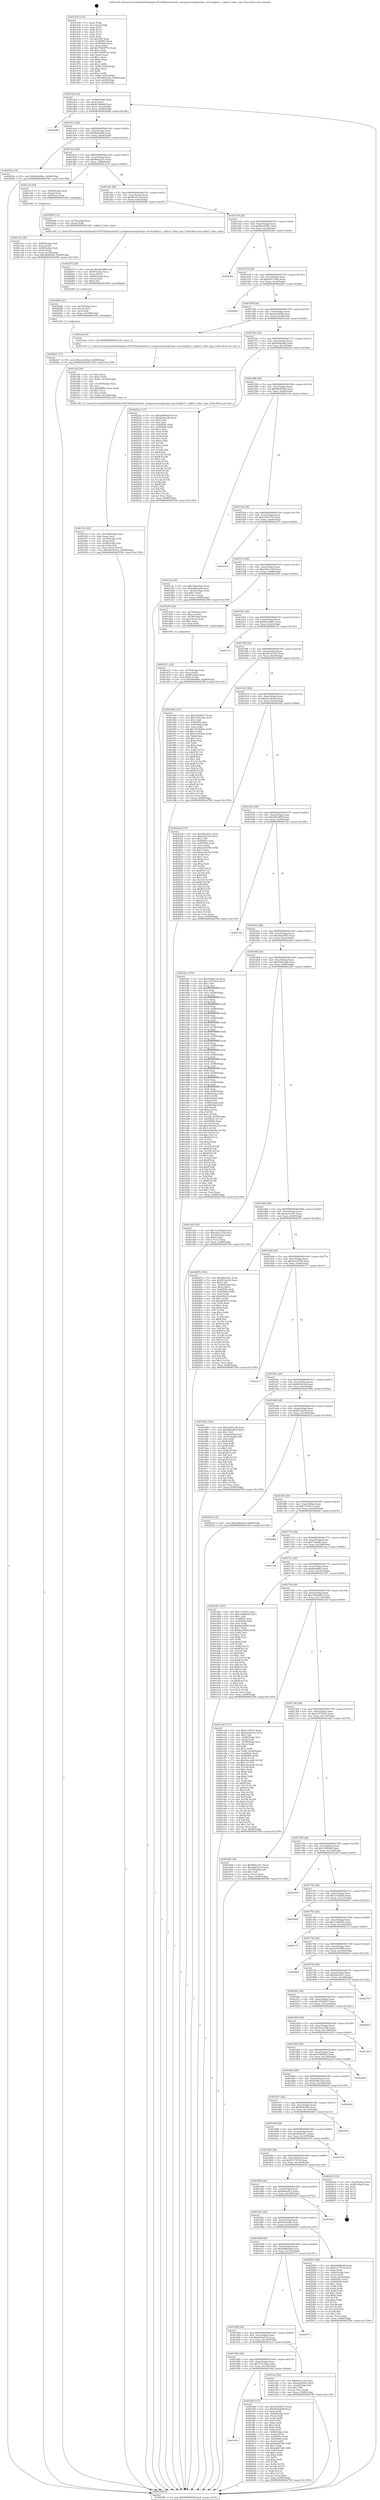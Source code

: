 digraph "0x401430" {
  label = "0x401430 (/mnt/c/Users/mathe/Desktop/tcc/POCII/binaries/extr_mongooseexamplesapi_serversqlite3.c_sqlite3_value_type_Final-ollvm.out::main(0))"
  labelloc = "t"
  node[shape=record]

  Entry [label="",width=0.3,height=0.3,shape=circle,fillcolor=black,style=filled]
  "0x4014a4" [label="{
     0x4014a4 [32]\l
     | [instrs]\l
     &nbsp;&nbsp;0x4014a4 \<+6\>: mov -0x98(%rbp),%eax\l
     &nbsp;&nbsp;0x4014aa \<+2\>: mov %eax,%ecx\l
     &nbsp;&nbsp;0x4014ac \<+6\>: sub $0x8e7e06d6,%ecx\l
     &nbsp;&nbsp;0x4014b2 \<+6\>: mov %eax,-0xac(%rbp)\l
     &nbsp;&nbsp;0x4014b8 \<+6\>: mov %ecx,-0xb0(%rbp)\l
     &nbsp;&nbsp;0x4014be \<+6\>: je 00000000004020b6 \<main+0xc86\>\l
  }"]
  "0x4020b6" [label="{
     0x4020b6\l
  }", style=dashed]
  "0x4014c4" [label="{
     0x4014c4 [28]\l
     | [instrs]\l
     &nbsp;&nbsp;0x4014c4 \<+5\>: jmp 00000000004014c9 \<main+0x99\>\l
     &nbsp;&nbsp;0x4014c9 \<+6\>: mov -0xac(%rbp),%eax\l
     &nbsp;&nbsp;0x4014cf \<+5\>: sub $0x964bddf0,%eax\l
     &nbsp;&nbsp;0x4014d4 \<+6\>: mov %eax,-0xb4(%rbp)\l
     &nbsp;&nbsp;0x4014da \<+6\>: je 000000000040205a \<main+0xc2a\>\l
  }"]
  Exit [label="",width=0.3,height=0.3,shape=circle,fillcolor=black,style=filled,peripheries=2]
  "0x40205a" [label="{
     0x40205a [15]\l
     | [instrs]\l
     &nbsp;&nbsp;0x40205a \<+10\>: movl $0x8bed96e,-0x98(%rbp)\l
     &nbsp;&nbsp;0x402064 \<+5\>: jmp 0000000000402789 \<main+0x1359\>\l
  }"]
  "0x4014e0" [label="{
     0x4014e0 [28]\l
     | [instrs]\l
     &nbsp;&nbsp;0x4014e0 \<+5\>: jmp 00000000004014e5 \<main+0xb5\>\l
     &nbsp;&nbsp;0x4014e5 \<+6\>: mov -0xac(%rbp),%eax\l
     &nbsp;&nbsp;0x4014eb \<+5\>: sub $0x994aa27c,%eax\l
     &nbsp;&nbsp;0x4014f0 \<+6\>: mov %eax,-0xb8(%rbp)\l
     &nbsp;&nbsp;0x4014f6 \<+6\>: je 0000000000401cc9 \<main+0x899\>\l
  }"]
  "0x4020a7" [label="{
     0x4020a7 [15]\l
     | [instrs]\l
     &nbsp;&nbsp;0x4020a7 \<+10\>: movl $0xdccd44a0,-0x98(%rbp)\l
     &nbsp;&nbsp;0x4020b1 \<+5\>: jmp 0000000000402789 \<main+0x1359\>\l
  }"]
  "0x401cc9" [label="{
     0x401cc9 [19]\l
     | [instrs]\l
     &nbsp;&nbsp;0x401cc9 \<+7\>: mov -0x88(%rbp),%rax\l
     &nbsp;&nbsp;0x401cd0 \<+3\>: mov (%rax),%rax\l
     &nbsp;&nbsp;0x401cd3 \<+4\>: mov 0x8(%rax),%rdi\l
     &nbsp;&nbsp;0x401cd7 \<+5\>: call 0000000000401060 \<atoi@plt\>\l
     | [calls]\l
     &nbsp;&nbsp;0x401060 \{1\} (unknown)\l
  }"]
  "0x4014fc" [label="{
     0x4014fc [28]\l
     | [instrs]\l
     &nbsp;&nbsp;0x4014fc \<+5\>: jmp 0000000000401501 \<main+0xd1\>\l
     &nbsp;&nbsp;0x401501 \<+6\>: mov -0xac(%rbp),%eax\l
     &nbsp;&nbsp;0x401507 \<+5\>: sub $0x9b1f1ce9,%eax\l
     &nbsp;&nbsp;0x40150c \<+6\>: mov %eax,-0xbc(%rbp)\l
     &nbsp;&nbsp;0x401512 \<+6\>: je 0000000000402069 \<main+0xc39\>\l
  }"]
  "0x402092" [label="{
     0x402092 [21]\l
     | [instrs]\l
     &nbsp;&nbsp;0x402092 \<+4\>: mov -0x70(%rbp),%rcx\l
     &nbsp;&nbsp;0x402096 \<+3\>: mov (%rcx),%rcx\l
     &nbsp;&nbsp;0x402099 \<+3\>: mov %rcx,%rdi\l
     &nbsp;&nbsp;0x40209c \<+6\>: mov %eax,-0x168(%rbp)\l
     &nbsp;&nbsp;0x4020a2 \<+5\>: call 0000000000401030 \<free@plt\>\l
     | [calls]\l
     &nbsp;&nbsp;0x401030 \{1\} (unknown)\l
  }"]
  "0x402069" [label="{
     0x402069 [12]\l
     | [instrs]\l
     &nbsp;&nbsp;0x402069 \<+4\>: mov -0x70(%rbp),%rax\l
     &nbsp;&nbsp;0x40206d \<+3\>: mov (%rax),%rdi\l
     &nbsp;&nbsp;0x402070 \<+5\>: call 0000000000401240 \<sqlite3_value_type\>\l
     | [calls]\l
     &nbsp;&nbsp;0x401240 \{1\} (/mnt/c/Users/mathe/Desktop/tcc/POCII/binaries/extr_mongooseexamplesapi_serversqlite3.c_sqlite3_value_type_Final-ollvm.out::sqlite3_value_type)\l
  }"]
  "0x401518" [label="{
     0x401518 [28]\l
     | [instrs]\l
     &nbsp;&nbsp;0x401518 \<+5\>: jmp 000000000040151d \<main+0xed\>\l
     &nbsp;&nbsp;0x40151d \<+6\>: mov -0xac(%rbp),%eax\l
     &nbsp;&nbsp;0x401523 \<+5\>: sub $0x9be18563,%eax\l
     &nbsp;&nbsp;0x401528 \<+6\>: mov %eax,-0xc0(%rbp)\l
     &nbsp;&nbsp;0x40152e \<+6\>: je 00000000004023d4 \<main+0xfa4\>\l
  }"]
  "0x402075" [label="{
     0x402075 [29]\l
     | [instrs]\l
     &nbsp;&nbsp;0x402075 \<+10\>: movabs $0x4030d6,%rdi\l
     &nbsp;&nbsp;0x40207f \<+4\>: mov -0x60(%rbp),%rcx\l
     &nbsp;&nbsp;0x402083 \<+2\>: mov %eax,(%rcx)\l
     &nbsp;&nbsp;0x402085 \<+4\>: mov -0x60(%rbp),%rcx\l
     &nbsp;&nbsp;0x402089 \<+2\>: mov (%rcx),%esi\l
     &nbsp;&nbsp;0x40208b \<+2\>: mov $0x0,%al\l
     &nbsp;&nbsp;0x40208d \<+5\>: call 0000000000401040 \<printf@plt\>\l
     | [calls]\l
     &nbsp;&nbsp;0x401040 \{1\} (unknown)\l
  }"]
  "0x4023d4" [label="{
     0x4023d4\l
  }", style=dashed]
  "0x401534" [label="{
     0x401534 [28]\l
     | [instrs]\l
     &nbsp;&nbsp;0x401534 \<+5\>: jmp 0000000000401539 \<main+0x109\>\l
     &nbsp;&nbsp;0x401539 \<+6\>: mov -0xac(%rbp),%eax\l
     &nbsp;&nbsp;0x40153f \<+5\>: sub $0xa5a73a98,%eax\l
     &nbsp;&nbsp;0x401544 \<+6\>: mov %eax,-0xc4(%rbp)\l
     &nbsp;&nbsp;0x40154a \<+6\>: je 00000000004022bb \<main+0xe8b\>\l
  }"]
  "0x40195c" [label="{
     0x40195c\l
  }", style=dashed]
  "0x4022bb" [label="{
     0x4022bb\l
  }", style=dashed]
  "0x401550" [label="{
     0x401550 [28]\l
     | [instrs]\l
     &nbsp;&nbsp;0x401550 \<+5\>: jmp 0000000000401555 \<main+0x125\>\l
     &nbsp;&nbsp;0x401555 \<+6\>: mov -0xac(%rbp),%eax\l
     &nbsp;&nbsp;0x40155b \<+5\>: sub $0xaafa952b,%eax\l
     &nbsp;&nbsp;0x401560 \<+6\>: mov %eax,-0xc8(%rbp)\l
     &nbsp;&nbsp;0x401566 \<+6\>: je 0000000000401eed \<main+0xabd\>\l
  }"]
  "0x401fdb" [label="{
     0x401fdb [127]\l
     | [instrs]\l
     &nbsp;&nbsp;0x401fdb \<+5\>: mov $0x34526917,%eax\l
     &nbsp;&nbsp;0x401fe0 \<+5\>: mov $0x964bddf0,%ecx\l
     &nbsp;&nbsp;0x401fe5 \<+2\>: xor %edx,%edx\l
     &nbsp;&nbsp;0x401fe7 \<+4\>: mov -0x68(%rbp),%rsi\l
     &nbsp;&nbsp;0x401feb \<+2\>: mov (%rsi),%edi\l
     &nbsp;&nbsp;0x401fed \<+3\>: mov %edx,%r8d\l
     &nbsp;&nbsp;0x401ff0 \<+3\>: sub %edi,%r8d\l
     &nbsp;&nbsp;0x401ff3 \<+2\>: mov %edx,%edi\l
     &nbsp;&nbsp;0x401ff5 \<+3\>: sub $0x1,%edi\l
     &nbsp;&nbsp;0x401ff8 \<+3\>: add %edi,%r8d\l
     &nbsp;&nbsp;0x401ffb \<+3\>: sub %r8d,%edx\l
     &nbsp;&nbsp;0x401ffe \<+4\>: mov -0x68(%rbp),%rsi\l
     &nbsp;&nbsp;0x402002 \<+2\>: mov %edx,(%rsi)\l
     &nbsp;&nbsp;0x402004 \<+7\>: mov 0x40505c,%edx\l
     &nbsp;&nbsp;0x40200b \<+7\>: mov 0x405060,%edi\l
     &nbsp;&nbsp;0x402012 \<+3\>: mov %edx,%r8d\l
     &nbsp;&nbsp;0x402015 \<+7\>: add $0xd2dd7afb,%r8d\l
     &nbsp;&nbsp;0x40201c \<+4\>: sub $0x1,%r8d\l
     &nbsp;&nbsp;0x402020 \<+7\>: sub $0xd2dd7afb,%r8d\l
     &nbsp;&nbsp;0x402027 \<+4\>: imul %r8d,%edx\l
     &nbsp;&nbsp;0x40202b \<+3\>: and $0x1,%edx\l
     &nbsp;&nbsp;0x40202e \<+3\>: cmp $0x0,%edx\l
     &nbsp;&nbsp;0x402031 \<+4\>: sete %r9b\l
     &nbsp;&nbsp;0x402035 \<+3\>: cmp $0xa,%edi\l
     &nbsp;&nbsp;0x402038 \<+4\>: setl %r10b\l
     &nbsp;&nbsp;0x40203c \<+3\>: mov %r9b,%r11b\l
     &nbsp;&nbsp;0x40203f \<+3\>: and %r10b,%r11b\l
     &nbsp;&nbsp;0x402042 \<+3\>: xor %r10b,%r9b\l
     &nbsp;&nbsp;0x402045 \<+3\>: or %r9b,%r11b\l
     &nbsp;&nbsp;0x402048 \<+4\>: test $0x1,%r11b\l
     &nbsp;&nbsp;0x40204c \<+3\>: cmovne %ecx,%eax\l
     &nbsp;&nbsp;0x40204f \<+6\>: mov %eax,-0x98(%rbp)\l
     &nbsp;&nbsp;0x402055 \<+5\>: jmp 0000000000402789 \<main+0x1359\>\l
  }"]
  "0x401eed" [label="{
     0x401eed [5]\l
     | [instrs]\l
     &nbsp;&nbsp;0x401eed \<+5\>: call 0000000000401160 \<next_i\>\l
     | [calls]\l
     &nbsp;&nbsp;0x401160 \{1\} (/mnt/c/Users/mathe/Desktop/tcc/POCII/binaries/extr_mongooseexamplesapi_serversqlite3.c_sqlite3_value_type_Final-ollvm.out::next_i)\l
  }"]
  "0x40156c" [label="{
     0x40156c [28]\l
     | [instrs]\l
     &nbsp;&nbsp;0x40156c \<+5\>: jmp 0000000000401571 \<main+0x141\>\l
     &nbsp;&nbsp;0x401571 \<+6\>: mov -0xac(%rbp),%eax\l
     &nbsp;&nbsp;0x401577 \<+5\>: sub $0xbdfde24d,%eax\l
     &nbsp;&nbsp;0x40157c \<+6\>: mov %eax,-0xcc(%rbp)\l
     &nbsp;&nbsp;0x401582 \<+6\>: je 000000000040252a \<main+0x10fa\>\l
  }"]
  "0x401f1e" [label="{
     0x401f1e [42]\l
     | [instrs]\l
     &nbsp;&nbsp;0x401f1e \<+6\>: mov -0x164(%rbp),%ecx\l
     &nbsp;&nbsp;0x401f24 \<+3\>: imul %eax,%ecx\l
     &nbsp;&nbsp;0x401f27 \<+4\>: mov -0x70(%rbp),%rdi\l
     &nbsp;&nbsp;0x401f2b \<+3\>: mov (%rdi),%rdi\l
     &nbsp;&nbsp;0x401f2e \<+4\>: mov -0x68(%rbp),%r8\l
     &nbsp;&nbsp;0x401f32 \<+3\>: movslq (%r8),%r8\l
     &nbsp;&nbsp;0x401f35 \<+4\>: mov %ecx,(%rdi,%r8,4)\l
     &nbsp;&nbsp;0x401f39 \<+10\>: movl $0xd9141632,-0x98(%rbp)\l
     &nbsp;&nbsp;0x401f43 \<+5\>: jmp 0000000000402789 \<main+0x1359\>\l
  }"]
  "0x40252a" [label="{
     0x40252a [137]\l
     | [instrs]\l
     &nbsp;&nbsp;0x40252a \<+5\>: mov $0x69d80ed0,%eax\l
     &nbsp;&nbsp;0x40252f \<+5\>: mov $0x5bc0cc0b,%ecx\l
     &nbsp;&nbsp;0x402534 \<+2\>: mov $0x1,%dl\l
     &nbsp;&nbsp;0x402536 \<+2\>: xor %esi,%esi\l
     &nbsp;&nbsp;0x402538 \<+7\>: mov 0x40505c,%edi\l
     &nbsp;&nbsp;0x40253f \<+8\>: mov 0x405060,%r8d\l
     &nbsp;&nbsp;0x402547 \<+3\>: sub $0x1,%esi\l
     &nbsp;&nbsp;0x40254a \<+3\>: mov %edi,%r9d\l
     &nbsp;&nbsp;0x40254d \<+3\>: add %esi,%r9d\l
     &nbsp;&nbsp;0x402550 \<+4\>: imul %r9d,%edi\l
     &nbsp;&nbsp;0x402554 \<+3\>: and $0x1,%edi\l
     &nbsp;&nbsp;0x402557 \<+3\>: cmp $0x0,%edi\l
     &nbsp;&nbsp;0x40255a \<+4\>: sete %r10b\l
     &nbsp;&nbsp;0x40255e \<+4\>: cmp $0xa,%r8d\l
     &nbsp;&nbsp;0x402562 \<+4\>: setl %r11b\l
     &nbsp;&nbsp;0x402566 \<+3\>: mov %r10b,%bl\l
     &nbsp;&nbsp;0x402569 \<+3\>: xor $0xff,%bl\l
     &nbsp;&nbsp;0x40256c \<+3\>: mov %r11b,%r14b\l
     &nbsp;&nbsp;0x40256f \<+4\>: xor $0xff,%r14b\l
     &nbsp;&nbsp;0x402573 \<+3\>: xor $0x1,%dl\l
     &nbsp;&nbsp;0x402576 \<+3\>: mov %bl,%r15b\l
     &nbsp;&nbsp;0x402579 \<+4\>: and $0xff,%r15b\l
     &nbsp;&nbsp;0x40257d \<+3\>: and %dl,%r10b\l
     &nbsp;&nbsp;0x402580 \<+3\>: mov %r14b,%r12b\l
     &nbsp;&nbsp;0x402583 \<+4\>: and $0xff,%r12b\l
     &nbsp;&nbsp;0x402587 \<+3\>: and %dl,%r11b\l
     &nbsp;&nbsp;0x40258a \<+3\>: or %r10b,%r15b\l
     &nbsp;&nbsp;0x40258d \<+3\>: or %r11b,%r12b\l
     &nbsp;&nbsp;0x402590 \<+3\>: xor %r12b,%r15b\l
     &nbsp;&nbsp;0x402593 \<+3\>: or %r14b,%bl\l
     &nbsp;&nbsp;0x402596 \<+3\>: xor $0xff,%bl\l
     &nbsp;&nbsp;0x402599 \<+3\>: or $0x1,%dl\l
     &nbsp;&nbsp;0x40259c \<+2\>: and %dl,%bl\l
     &nbsp;&nbsp;0x40259e \<+3\>: or %bl,%r15b\l
     &nbsp;&nbsp;0x4025a1 \<+4\>: test $0x1,%r15b\l
     &nbsp;&nbsp;0x4025a5 \<+3\>: cmovne %ecx,%eax\l
     &nbsp;&nbsp;0x4025a8 \<+6\>: mov %eax,-0x98(%rbp)\l
     &nbsp;&nbsp;0x4025ae \<+5\>: jmp 0000000000402789 \<main+0x1359\>\l
  }"]
  "0x401588" [label="{
     0x401588 [28]\l
     | [instrs]\l
     &nbsp;&nbsp;0x401588 \<+5\>: jmp 000000000040158d \<main+0x15d\>\l
     &nbsp;&nbsp;0x40158d \<+6\>: mov -0xac(%rbp),%eax\l
     &nbsp;&nbsp;0x401593 \<+5\>: sub $0xbfbd6592,%eax\l
     &nbsp;&nbsp;0x401598 \<+6\>: mov %eax,-0xd0(%rbp)\l
     &nbsp;&nbsp;0x40159e \<+6\>: je 0000000000401cfa \<main+0x8ca\>\l
  }"]
  "0x401ef2" [label="{
     0x401ef2 [44]\l
     | [instrs]\l
     &nbsp;&nbsp;0x401ef2 \<+2\>: xor %ecx,%ecx\l
     &nbsp;&nbsp;0x401ef4 \<+5\>: mov $0x2,%edx\l
     &nbsp;&nbsp;0x401ef9 \<+6\>: mov %edx,-0x160(%rbp)\l
     &nbsp;&nbsp;0x401eff \<+1\>: cltd\l
     &nbsp;&nbsp;0x401f00 \<+6\>: mov -0x160(%rbp),%esi\l
     &nbsp;&nbsp;0x401f06 \<+2\>: idiv %esi\l
     &nbsp;&nbsp;0x401f08 \<+6\>: imul $0xfffffffe,%edx,%edx\l
     &nbsp;&nbsp;0x401f0e \<+3\>: sub $0x1,%ecx\l
     &nbsp;&nbsp;0x401f11 \<+2\>: sub %ecx,%edx\l
     &nbsp;&nbsp;0x401f13 \<+6\>: mov %edx,-0x164(%rbp)\l
     &nbsp;&nbsp;0x401f19 \<+5\>: call 0000000000401160 \<next_i\>\l
     | [calls]\l
     &nbsp;&nbsp;0x401160 \{1\} (/mnt/c/Users/mathe/Desktop/tcc/POCII/binaries/extr_mongooseexamplesapi_serversqlite3.c_sqlite3_value_type_Final-ollvm.out::next_i)\l
  }"]
  "0x401cfa" [label="{
     0x401cfa [30]\l
     | [instrs]\l
     &nbsp;&nbsp;0x401cfa \<+5\>: mov $0x3bae182b,%eax\l
     &nbsp;&nbsp;0x401cff \<+5\>: mov $0xe920eadb,%ecx\l
     &nbsp;&nbsp;0x401d04 \<+3\>: mov -0x34(%rbp),%edx\l
     &nbsp;&nbsp;0x401d07 \<+3\>: cmp $0x1,%edx\l
     &nbsp;&nbsp;0x401d0a \<+3\>: cmovl %ecx,%eax\l
     &nbsp;&nbsp;0x401d0d \<+6\>: mov %eax,-0x98(%rbp)\l
     &nbsp;&nbsp;0x401d13 \<+5\>: jmp 0000000000402789 \<main+0x1359\>\l
  }"]
  "0x4015a4" [label="{
     0x4015a4 [28]\l
     | [instrs]\l
     &nbsp;&nbsp;0x4015a4 \<+5\>: jmp 00000000004015a9 \<main+0x179\>\l
     &nbsp;&nbsp;0x4015a9 \<+6\>: mov -0xac(%rbp),%eax\l
     &nbsp;&nbsp;0x4015af \<+5\>: sub $0xcc697a7d,%eax\l
     &nbsp;&nbsp;0x4015b4 \<+6\>: mov %eax,-0xd4(%rbp)\l
     &nbsp;&nbsp;0x4015ba \<+6\>: je 0000000000402219 \<main+0xde9\>\l
  }"]
  "0x401940" [label="{
     0x401940 [28]\l
     | [instrs]\l
     &nbsp;&nbsp;0x401940 \<+5\>: jmp 0000000000401945 \<main+0x515\>\l
     &nbsp;&nbsp;0x401945 \<+6\>: mov -0xac(%rbp),%eax\l
     &nbsp;&nbsp;0x40194b \<+5\>: sub $0x71d1c02e,%eax\l
     &nbsp;&nbsp;0x401950 \<+6\>: mov %eax,-0x158(%rbp)\l
     &nbsp;&nbsp;0x401956 \<+6\>: je 0000000000401fdb \<main+0xbab\>\l
  }"]
  "0x402219" [label="{
     0x402219\l
  }", style=dashed]
  "0x4015c0" [label="{
     0x4015c0 [28]\l
     | [instrs]\l
     &nbsp;&nbsp;0x4015c0 \<+5\>: jmp 00000000004015c5 \<main+0x195\>\l
     &nbsp;&nbsp;0x4015c5 \<+6\>: mov -0xac(%rbp),%eax\l
     &nbsp;&nbsp;0x4015cb \<+5\>: sub $0xcd3e1338,%eax\l
     &nbsp;&nbsp;0x4015d0 \<+6\>: mov %eax,-0xd8(%rbp)\l
     &nbsp;&nbsp;0x4015d6 \<+6\>: je 0000000000401d54 \<main+0x924\>\l
  }"]
  "0x401ecf" [label="{
     0x401ecf [30]\l
     | [instrs]\l
     &nbsp;&nbsp;0x401ecf \<+5\>: mov $0x9b1f1ce9,%eax\l
     &nbsp;&nbsp;0x401ed4 \<+5\>: mov $0xaafa952b,%ecx\l
     &nbsp;&nbsp;0x401ed9 \<+3\>: mov -0x2d(%rbp),%dl\l
     &nbsp;&nbsp;0x401edc \<+3\>: test $0x1,%dl\l
     &nbsp;&nbsp;0x401edf \<+3\>: cmovne %ecx,%eax\l
     &nbsp;&nbsp;0x401ee2 \<+6\>: mov %eax,-0x98(%rbp)\l
     &nbsp;&nbsp;0x401ee8 \<+5\>: jmp 0000000000402789 \<main+0x1359\>\l
  }"]
  "0x401d54" [label="{
     0x401d54 [29]\l
     | [instrs]\l
     &nbsp;&nbsp;0x401d54 \<+4\>: mov -0x78(%rbp),%rax\l
     &nbsp;&nbsp;0x401d58 \<+6\>: movl $0x1,(%rax)\l
     &nbsp;&nbsp;0x401d5e \<+4\>: mov -0x78(%rbp),%rax\l
     &nbsp;&nbsp;0x401d62 \<+3\>: movslq (%rax),%rax\l
     &nbsp;&nbsp;0x401d65 \<+4\>: shl $0x2,%rax\l
     &nbsp;&nbsp;0x401d69 \<+3\>: mov %rax,%rdi\l
     &nbsp;&nbsp;0x401d6c \<+5\>: call 0000000000401050 \<malloc@plt\>\l
     | [calls]\l
     &nbsp;&nbsp;0x401050 \{1\} (unknown)\l
  }"]
  "0x4015dc" [label="{
     0x4015dc [28]\l
     | [instrs]\l
     &nbsp;&nbsp;0x4015dc \<+5\>: jmp 00000000004015e1 \<main+0x1b1\>\l
     &nbsp;&nbsp;0x4015e1 \<+6\>: mov -0xac(%rbp),%eax\l
     &nbsp;&nbsp;0x4015e7 \<+5\>: sub $0xd2c26d67,%eax\l
     &nbsp;&nbsp;0x4015ec \<+6\>: mov %eax,-0xdc(%rbp)\l
     &nbsp;&nbsp;0x4015f2 \<+6\>: je 0000000000401c15 \<main+0x7e5\>\l
  }"]
  "0x401924" [label="{
     0x401924 [28]\l
     | [instrs]\l
     &nbsp;&nbsp;0x401924 \<+5\>: jmp 0000000000401929 \<main+0x4f9\>\l
     &nbsp;&nbsp;0x401929 \<+6\>: mov -0xac(%rbp),%eax\l
     &nbsp;&nbsp;0x40192f \<+5\>: sub $0x6a5ad13a,%eax\l
     &nbsp;&nbsp;0x401934 \<+6\>: mov %eax,-0x154(%rbp)\l
     &nbsp;&nbsp;0x40193a \<+6\>: je 0000000000401ecf \<main+0xa9f\>\l
  }"]
  "0x401c15" [label="{
     0x401c15\l
  }", style=dashed]
  "0x4015f8" [label="{
     0x4015f8 [28]\l
     | [instrs]\l
     &nbsp;&nbsp;0x4015f8 \<+5\>: jmp 00000000004015fd \<main+0x1cd\>\l
     &nbsp;&nbsp;0x4015fd \<+6\>: mov -0xac(%rbp),%eax\l
     &nbsp;&nbsp;0x401603 \<+5\>: sub $0xd9141632,%eax\l
     &nbsp;&nbsp;0x401608 \<+6\>: mov %eax,-0xe0(%rbp)\l
     &nbsp;&nbsp;0x40160e \<+6\>: je 0000000000401f48 \<main+0xb18\>\l
  }"]
  "0x402771" [label="{
     0x402771\l
  }", style=dashed]
  "0x401f48" [label="{
     0x401f48 [147]\l
     | [instrs]\l
     &nbsp;&nbsp;0x401f48 \<+5\>: mov $0x34526917,%eax\l
     &nbsp;&nbsp;0x401f4d \<+5\>: mov $0x71d1c02e,%ecx\l
     &nbsp;&nbsp;0x401f52 \<+2\>: mov $0x1,%dl\l
     &nbsp;&nbsp;0x401f54 \<+7\>: mov 0x40505c,%esi\l
     &nbsp;&nbsp;0x401f5b \<+7\>: mov 0x405060,%edi\l
     &nbsp;&nbsp;0x401f62 \<+3\>: mov %esi,%r8d\l
     &nbsp;&nbsp;0x401f65 \<+7\>: add $0x7014640e,%r8d\l
     &nbsp;&nbsp;0x401f6c \<+4\>: sub $0x1,%r8d\l
     &nbsp;&nbsp;0x401f70 \<+7\>: sub $0x7014640e,%r8d\l
     &nbsp;&nbsp;0x401f77 \<+4\>: imul %r8d,%esi\l
     &nbsp;&nbsp;0x401f7b \<+3\>: and $0x1,%esi\l
     &nbsp;&nbsp;0x401f7e \<+3\>: cmp $0x0,%esi\l
     &nbsp;&nbsp;0x401f81 \<+4\>: sete %r9b\l
     &nbsp;&nbsp;0x401f85 \<+3\>: cmp $0xa,%edi\l
     &nbsp;&nbsp;0x401f88 \<+4\>: setl %r10b\l
     &nbsp;&nbsp;0x401f8c \<+3\>: mov %r9b,%r11b\l
     &nbsp;&nbsp;0x401f8f \<+4\>: xor $0xff,%r11b\l
     &nbsp;&nbsp;0x401f93 \<+3\>: mov %r10b,%bl\l
     &nbsp;&nbsp;0x401f96 \<+3\>: xor $0xff,%bl\l
     &nbsp;&nbsp;0x401f99 \<+3\>: xor $0x1,%dl\l
     &nbsp;&nbsp;0x401f9c \<+3\>: mov %r11b,%r14b\l
     &nbsp;&nbsp;0x401f9f \<+4\>: and $0xff,%r14b\l
     &nbsp;&nbsp;0x401fa3 \<+3\>: and %dl,%r9b\l
     &nbsp;&nbsp;0x401fa6 \<+3\>: mov %bl,%r15b\l
     &nbsp;&nbsp;0x401fa9 \<+4\>: and $0xff,%r15b\l
     &nbsp;&nbsp;0x401fad \<+3\>: and %dl,%r10b\l
     &nbsp;&nbsp;0x401fb0 \<+3\>: or %r9b,%r14b\l
     &nbsp;&nbsp;0x401fb3 \<+3\>: or %r10b,%r15b\l
     &nbsp;&nbsp;0x401fb6 \<+3\>: xor %r15b,%r14b\l
     &nbsp;&nbsp;0x401fb9 \<+3\>: or %bl,%r11b\l
     &nbsp;&nbsp;0x401fbc \<+4\>: xor $0xff,%r11b\l
     &nbsp;&nbsp;0x401fc0 \<+3\>: or $0x1,%dl\l
     &nbsp;&nbsp;0x401fc3 \<+3\>: and %dl,%r11b\l
     &nbsp;&nbsp;0x401fc6 \<+3\>: or %r11b,%r14b\l
     &nbsp;&nbsp;0x401fc9 \<+4\>: test $0x1,%r14b\l
     &nbsp;&nbsp;0x401fcd \<+3\>: cmovne %ecx,%eax\l
     &nbsp;&nbsp;0x401fd0 \<+6\>: mov %eax,-0x98(%rbp)\l
     &nbsp;&nbsp;0x401fd6 \<+5\>: jmp 0000000000402789 \<main+0x1359\>\l
  }"]
  "0x401614" [label="{
     0x401614 [28]\l
     | [instrs]\l
     &nbsp;&nbsp;0x401614 \<+5\>: jmp 0000000000401619 \<main+0x1e9\>\l
     &nbsp;&nbsp;0x401619 \<+6\>: mov -0xac(%rbp),%eax\l
     &nbsp;&nbsp;0x40161f \<+5\>: sub $0xdccd44a0,%eax\l
     &nbsp;&nbsp;0x401624 \<+6\>: mov %eax,-0xe4(%rbp)\l
     &nbsp;&nbsp;0x40162a \<+6\>: je 00000000004023e8 \<main+0xfb8\>\l
  }"]
  "0x401908" [label="{
     0x401908 [28]\l
     | [instrs]\l
     &nbsp;&nbsp;0x401908 \<+5\>: jmp 000000000040190d \<main+0x4dd\>\l
     &nbsp;&nbsp;0x40190d \<+6\>: mov -0xac(%rbp),%eax\l
     &nbsp;&nbsp;0x401913 \<+5\>: sub $0x69d80ed0,%eax\l
     &nbsp;&nbsp;0x401918 \<+6\>: mov %eax,-0x150(%rbp)\l
     &nbsp;&nbsp;0x40191e \<+6\>: je 0000000000402771 \<main+0x1341\>\l
  }"]
  "0x4023e8" [label="{
     0x4023e8 [147]\l
     | [instrs]\l
     &nbsp;&nbsp;0x4023e8 \<+5\>: mov $0x2f6ce831,%eax\l
     &nbsp;&nbsp;0x4023ed \<+5\>: mov $0xead11fc5,%ecx\l
     &nbsp;&nbsp;0x4023f2 \<+2\>: mov $0x1,%dl\l
     &nbsp;&nbsp;0x4023f4 \<+7\>: mov 0x40505c,%esi\l
     &nbsp;&nbsp;0x4023fb \<+7\>: mov 0x405060,%edi\l
     &nbsp;&nbsp;0x402402 \<+3\>: mov %esi,%r8d\l
     &nbsp;&nbsp;0x402405 \<+7\>: sub $0x2cc6e79b,%r8d\l
     &nbsp;&nbsp;0x40240c \<+4\>: sub $0x1,%r8d\l
     &nbsp;&nbsp;0x402410 \<+7\>: add $0x2cc6e79b,%r8d\l
     &nbsp;&nbsp;0x402417 \<+4\>: imul %r8d,%esi\l
     &nbsp;&nbsp;0x40241b \<+3\>: and $0x1,%esi\l
     &nbsp;&nbsp;0x40241e \<+3\>: cmp $0x0,%esi\l
     &nbsp;&nbsp;0x402421 \<+4\>: sete %r9b\l
     &nbsp;&nbsp;0x402425 \<+3\>: cmp $0xa,%edi\l
     &nbsp;&nbsp;0x402428 \<+4\>: setl %r10b\l
     &nbsp;&nbsp;0x40242c \<+3\>: mov %r9b,%r11b\l
     &nbsp;&nbsp;0x40242f \<+4\>: xor $0xff,%r11b\l
     &nbsp;&nbsp;0x402433 \<+3\>: mov %r10b,%bl\l
     &nbsp;&nbsp;0x402436 \<+3\>: xor $0xff,%bl\l
     &nbsp;&nbsp;0x402439 \<+3\>: xor $0x1,%dl\l
     &nbsp;&nbsp;0x40243c \<+3\>: mov %r11b,%r14b\l
     &nbsp;&nbsp;0x40243f \<+4\>: and $0xff,%r14b\l
     &nbsp;&nbsp;0x402443 \<+3\>: and %dl,%r9b\l
     &nbsp;&nbsp;0x402446 \<+3\>: mov %bl,%r15b\l
     &nbsp;&nbsp;0x402449 \<+4\>: and $0xff,%r15b\l
     &nbsp;&nbsp;0x40244d \<+3\>: and %dl,%r10b\l
     &nbsp;&nbsp;0x402450 \<+3\>: or %r9b,%r14b\l
     &nbsp;&nbsp;0x402453 \<+3\>: or %r10b,%r15b\l
     &nbsp;&nbsp;0x402456 \<+3\>: xor %r15b,%r14b\l
     &nbsp;&nbsp;0x402459 \<+3\>: or %bl,%r11b\l
     &nbsp;&nbsp;0x40245c \<+4\>: xor $0xff,%r11b\l
     &nbsp;&nbsp;0x402460 \<+3\>: or $0x1,%dl\l
     &nbsp;&nbsp;0x402463 \<+3\>: and %dl,%r11b\l
     &nbsp;&nbsp;0x402466 \<+3\>: or %r11b,%r14b\l
     &nbsp;&nbsp;0x402469 \<+4\>: test $0x1,%r14b\l
     &nbsp;&nbsp;0x40246d \<+3\>: cmovne %ecx,%eax\l
     &nbsp;&nbsp;0x402470 \<+6\>: mov %eax,-0x98(%rbp)\l
     &nbsp;&nbsp;0x402476 \<+5\>: jmp 0000000000402789 \<main+0x1359\>\l
  }"]
  "0x401630" [label="{
     0x401630 [28]\l
     | [instrs]\l
     &nbsp;&nbsp;0x401630 \<+5\>: jmp 0000000000401635 \<main+0x205\>\l
     &nbsp;&nbsp;0x401635 \<+6\>: mov -0xac(%rbp),%eax\l
     &nbsp;&nbsp;0x40163b \<+5\>: sub $0xe6fe38f5,%eax\l
     &nbsp;&nbsp;0x401640 \<+6\>: mov %eax,-0xe8(%rbp)\l
     &nbsp;&nbsp;0x401646 \<+6\>: je 000000000040272b \<main+0x12fb\>\l
  }"]
  "0x4025b3" [label="{
     0x4025b3 [99]\l
     | [instrs]\l
     &nbsp;&nbsp;0x4025b3 \<+5\>: mov $0x69d80ed0,%eax\l
     &nbsp;&nbsp;0x4025b8 \<+5\>: mov $0x5117fc14,%ecx\l
     &nbsp;&nbsp;0x4025bd \<+2\>: xor %edx,%edx\l
     &nbsp;&nbsp;0x4025bf \<+7\>: mov -0x90(%rbp),%rsi\l
     &nbsp;&nbsp;0x4025c6 \<+2\>: mov (%rsi),%edi\l
     &nbsp;&nbsp;0x4025c8 \<+3\>: mov %edi,-0x2c(%rbp)\l
     &nbsp;&nbsp;0x4025cb \<+7\>: mov 0x40505c,%edi\l
     &nbsp;&nbsp;0x4025d2 \<+8\>: mov 0x405060,%r8d\l
     &nbsp;&nbsp;0x4025da \<+3\>: sub $0x1,%edx\l
     &nbsp;&nbsp;0x4025dd \<+3\>: mov %edi,%r9d\l
     &nbsp;&nbsp;0x4025e0 \<+3\>: add %edx,%r9d\l
     &nbsp;&nbsp;0x4025e3 \<+4\>: imul %r9d,%edi\l
     &nbsp;&nbsp;0x4025e7 \<+3\>: and $0x1,%edi\l
     &nbsp;&nbsp;0x4025ea \<+3\>: cmp $0x0,%edi\l
     &nbsp;&nbsp;0x4025ed \<+4\>: sete %r10b\l
     &nbsp;&nbsp;0x4025f1 \<+4\>: cmp $0xa,%r8d\l
     &nbsp;&nbsp;0x4025f5 \<+4\>: setl %r11b\l
     &nbsp;&nbsp;0x4025f9 \<+3\>: mov %r10b,%bl\l
     &nbsp;&nbsp;0x4025fc \<+3\>: and %r11b,%bl\l
     &nbsp;&nbsp;0x4025ff \<+3\>: xor %r11b,%r10b\l
     &nbsp;&nbsp;0x402602 \<+3\>: or %r10b,%bl\l
     &nbsp;&nbsp;0x402605 \<+3\>: test $0x1,%bl\l
     &nbsp;&nbsp;0x402608 \<+3\>: cmovne %ecx,%eax\l
     &nbsp;&nbsp;0x40260b \<+6\>: mov %eax,-0x98(%rbp)\l
     &nbsp;&nbsp;0x402611 \<+5\>: jmp 0000000000402789 \<main+0x1359\>\l
  }"]
  "0x40272b" [label="{
     0x40272b\l
  }", style=dashed]
  "0x40164c" [label="{
     0x40164c [28]\l
     | [instrs]\l
     &nbsp;&nbsp;0x40164c \<+5\>: jmp 0000000000401651 \<main+0x221\>\l
     &nbsp;&nbsp;0x401651 \<+6\>: mov -0xac(%rbp),%eax\l
     &nbsp;&nbsp;0x401657 \<+5\>: sub $0xe8de5819,%eax\l
     &nbsp;&nbsp;0x40165c \<+6\>: mov %eax,-0xec(%rbp)\l
     &nbsp;&nbsp;0x401662 \<+6\>: je 00000000004019ec \<main+0x5bc\>\l
  }"]
  "0x4018ec" [label="{
     0x4018ec [28]\l
     | [instrs]\l
     &nbsp;&nbsp;0x4018ec \<+5\>: jmp 00000000004018f1 \<main+0x4c1\>\l
     &nbsp;&nbsp;0x4018f1 \<+6\>: mov -0xac(%rbp),%eax\l
     &nbsp;&nbsp;0x4018f7 \<+5\>: sub $0x5bc0cc0b,%eax\l
     &nbsp;&nbsp;0x4018fc \<+6\>: mov %eax,-0x14c(%rbp)\l
     &nbsp;&nbsp;0x401902 \<+6\>: je 00000000004025b3 \<main+0x1183\>\l
  }"]
  "0x4019ec" [label="{
     0x4019ec [376]\l
     | [instrs]\l
     &nbsp;&nbsp;0x4019ec \<+5\>: mov $0x42481e3b,%eax\l
     &nbsp;&nbsp;0x4019f1 \<+5\>: mov $0x11875b18,%ecx\l
     &nbsp;&nbsp;0x4019f6 \<+2\>: mov $0x1,%dl\l
     &nbsp;&nbsp;0x4019f8 \<+3\>: mov %rsp,%rsi\l
     &nbsp;&nbsp;0x4019fb \<+4\>: add $0xfffffffffffffff0,%rsi\l
     &nbsp;&nbsp;0x4019ff \<+3\>: mov %rsi,%rsp\l
     &nbsp;&nbsp;0x401a02 \<+7\>: mov %rsi,-0x90(%rbp)\l
     &nbsp;&nbsp;0x401a09 \<+3\>: mov %rsp,%rsi\l
     &nbsp;&nbsp;0x401a0c \<+4\>: add $0xfffffffffffffff0,%rsi\l
     &nbsp;&nbsp;0x401a10 \<+3\>: mov %rsi,%rsp\l
     &nbsp;&nbsp;0x401a13 \<+3\>: mov %rsp,%rdi\l
     &nbsp;&nbsp;0x401a16 \<+4\>: add $0xfffffffffffffff0,%rdi\l
     &nbsp;&nbsp;0x401a1a \<+3\>: mov %rdi,%rsp\l
     &nbsp;&nbsp;0x401a1d \<+7\>: mov %rdi,-0x88(%rbp)\l
     &nbsp;&nbsp;0x401a24 \<+3\>: mov %rsp,%rdi\l
     &nbsp;&nbsp;0x401a27 \<+4\>: add $0xfffffffffffffff0,%rdi\l
     &nbsp;&nbsp;0x401a2b \<+3\>: mov %rdi,%rsp\l
     &nbsp;&nbsp;0x401a2e \<+4\>: mov %rdi,-0x80(%rbp)\l
     &nbsp;&nbsp;0x401a32 \<+3\>: mov %rsp,%rdi\l
     &nbsp;&nbsp;0x401a35 \<+4\>: add $0xfffffffffffffff0,%rdi\l
     &nbsp;&nbsp;0x401a39 \<+3\>: mov %rdi,%rsp\l
     &nbsp;&nbsp;0x401a3c \<+4\>: mov %rdi,-0x78(%rbp)\l
     &nbsp;&nbsp;0x401a40 \<+3\>: mov %rsp,%rdi\l
     &nbsp;&nbsp;0x401a43 \<+4\>: add $0xfffffffffffffff0,%rdi\l
     &nbsp;&nbsp;0x401a47 \<+3\>: mov %rdi,%rsp\l
     &nbsp;&nbsp;0x401a4a \<+4\>: mov %rdi,-0x70(%rbp)\l
     &nbsp;&nbsp;0x401a4e \<+3\>: mov %rsp,%rdi\l
     &nbsp;&nbsp;0x401a51 \<+4\>: add $0xfffffffffffffff0,%rdi\l
     &nbsp;&nbsp;0x401a55 \<+3\>: mov %rdi,%rsp\l
     &nbsp;&nbsp;0x401a58 \<+4\>: mov %rdi,-0x68(%rbp)\l
     &nbsp;&nbsp;0x401a5c \<+3\>: mov %rsp,%rdi\l
     &nbsp;&nbsp;0x401a5f \<+4\>: add $0xfffffffffffffff0,%rdi\l
     &nbsp;&nbsp;0x401a63 \<+3\>: mov %rdi,%rsp\l
     &nbsp;&nbsp;0x401a66 \<+4\>: mov %rdi,-0x60(%rbp)\l
     &nbsp;&nbsp;0x401a6a \<+3\>: mov %rsp,%rdi\l
     &nbsp;&nbsp;0x401a6d \<+4\>: add $0xfffffffffffffff0,%rdi\l
     &nbsp;&nbsp;0x401a71 \<+3\>: mov %rdi,%rsp\l
     &nbsp;&nbsp;0x401a74 \<+4\>: mov %rdi,-0x58(%rbp)\l
     &nbsp;&nbsp;0x401a78 \<+3\>: mov %rsp,%rdi\l
     &nbsp;&nbsp;0x401a7b \<+4\>: add $0xfffffffffffffff0,%rdi\l
     &nbsp;&nbsp;0x401a7f \<+3\>: mov %rdi,%rsp\l
     &nbsp;&nbsp;0x401a82 \<+4\>: mov %rdi,-0x50(%rbp)\l
     &nbsp;&nbsp;0x401a86 \<+3\>: mov %rsp,%rdi\l
     &nbsp;&nbsp;0x401a89 \<+4\>: add $0xfffffffffffffff0,%rdi\l
     &nbsp;&nbsp;0x401a8d \<+3\>: mov %rdi,%rsp\l
     &nbsp;&nbsp;0x401a90 \<+4\>: mov %rdi,-0x48(%rbp)\l
     &nbsp;&nbsp;0x401a94 \<+3\>: mov %rsp,%rdi\l
     &nbsp;&nbsp;0x401a97 \<+4\>: add $0xfffffffffffffff0,%rdi\l
     &nbsp;&nbsp;0x401a9b \<+3\>: mov %rdi,%rsp\l
     &nbsp;&nbsp;0x401a9e \<+4\>: mov %rdi,-0x40(%rbp)\l
     &nbsp;&nbsp;0x401aa2 \<+7\>: mov -0x90(%rbp),%rdi\l
     &nbsp;&nbsp;0x401aa9 \<+6\>: movl $0x0,(%rdi)\l
     &nbsp;&nbsp;0x401aaf \<+7\>: mov -0x9c(%rbp),%r8d\l
     &nbsp;&nbsp;0x401ab6 \<+3\>: mov %r8d,(%rsi)\l
     &nbsp;&nbsp;0x401ab9 \<+7\>: mov -0x88(%rbp),%rdi\l
     &nbsp;&nbsp;0x401ac0 \<+7\>: mov -0xa8(%rbp),%r9\l
     &nbsp;&nbsp;0x401ac7 \<+3\>: mov %r9,(%rdi)\l
     &nbsp;&nbsp;0x401aca \<+3\>: cmpl $0x2,(%rsi)\l
     &nbsp;&nbsp;0x401acd \<+4\>: setne %r10b\l
     &nbsp;&nbsp;0x401ad1 \<+4\>: and $0x1,%r10b\l
     &nbsp;&nbsp;0x401ad5 \<+4\>: mov %r10b,-0x35(%rbp)\l
     &nbsp;&nbsp;0x401ad9 \<+8\>: mov 0x40505c,%r11d\l
     &nbsp;&nbsp;0x401ae1 \<+7\>: mov 0x405060,%ebx\l
     &nbsp;&nbsp;0x401ae8 \<+3\>: mov %r11d,%r14d\l
     &nbsp;&nbsp;0x401aeb \<+7\>: add $0xd16d30e4,%r14d\l
     &nbsp;&nbsp;0x401af2 \<+4\>: sub $0x1,%r14d\l
     &nbsp;&nbsp;0x401af6 \<+7\>: sub $0xd16d30e4,%r14d\l
     &nbsp;&nbsp;0x401afd \<+4\>: imul %r14d,%r11d\l
     &nbsp;&nbsp;0x401b01 \<+4\>: and $0x1,%r11d\l
     &nbsp;&nbsp;0x401b05 \<+4\>: cmp $0x0,%r11d\l
     &nbsp;&nbsp;0x401b09 \<+4\>: sete %r10b\l
     &nbsp;&nbsp;0x401b0d \<+3\>: cmp $0xa,%ebx\l
     &nbsp;&nbsp;0x401b10 \<+4\>: setl %r15b\l
     &nbsp;&nbsp;0x401b14 \<+3\>: mov %r10b,%r12b\l
     &nbsp;&nbsp;0x401b17 \<+4\>: xor $0xff,%r12b\l
     &nbsp;&nbsp;0x401b1b \<+3\>: mov %r15b,%r13b\l
     &nbsp;&nbsp;0x401b1e \<+4\>: xor $0xff,%r13b\l
     &nbsp;&nbsp;0x401b22 \<+3\>: xor $0x1,%dl\l
     &nbsp;&nbsp;0x401b25 \<+3\>: mov %r12b,%sil\l
     &nbsp;&nbsp;0x401b28 \<+4\>: and $0xff,%sil\l
     &nbsp;&nbsp;0x401b2c \<+3\>: and %dl,%r10b\l
     &nbsp;&nbsp;0x401b2f \<+3\>: mov %r13b,%dil\l
     &nbsp;&nbsp;0x401b32 \<+4\>: and $0xff,%dil\l
     &nbsp;&nbsp;0x401b36 \<+3\>: and %dl,%r15b\l
     &nbsp;&nbsp;0x401b39 \<+3\>: or %r10b,%sil\l
     &nbsp;&nbsp;0x401b3c \<+3\>: or %r15b,%dil\l
     &nbsp;&nbsp;0x401b3f \<+3\>: xor %dil,%sil\l
     &nbsp;&nbsp;0x401b42 \<+3\>: or %r13b,%r12b\l
     &nbsp;&nbsp;0x401b45 \<+4\>: xor $0xff,%r12b\l
     &nbsp;&nbsp;0x401b49 \<+3\>: or $0x1,%dl\l
     &nbsp;&nbsp;0x401b4c \<+3\>: and %dl,%r12b\l
     &nbsp;&nbsp;0x401b4f \<+3\>: or %r12b,%sil\l
     &nbsp;&nbsp;0x401b52 \<+4\>: test $0x1,%sil\l
     &nbsp;&nbsp;0x401b56 \<+3\>: cmovne %ecx,%eax\l
     &nbsp;&nbsp;0x401b59 \<+6\>: mov %eax,-0x98(%rbp)\l
     &nbsp;&nbsp;0x401b5f \<+5\>: jmp 0000000000402789 \<main+0x1359\>\l
  }"]
  "0x401668" [label="{
     0x401668 [28]\l
     | [instrs]\l
     &nbsp;&nbsp;0x401668 \<+5\>: jmp 000000000040166d \<main+0x23d\>\l
     &nbsp;&nbsp;0x40166d \<+6\>: mov -0xac(%rbp),%eax\l
     &nbsp;&nbsp;0x401673 \<+5\>: sub $0xe920eadb,%eax\l
     &nbsp;&nbsp;0x401678 \<+6\>: mov %eax,-0xf0(%rbp)\l
     &nbsp;&nbsp;0x40167e \<+6\>: je 0000000000401d36 \<main+0x906\>\l
  }"]
  "0x401b82" [label="{
     0x401b82\l
  }", style=dashed]
  "0x401d36" [label="{
     0x401d36 [30]\l
     | [instrs]\l
     &nbsp;&nbsp;0x401d36 \<+5\>: mov $0x7c5430a8,%eax\l
     &nbsp;&nbsp;0x401d3b \<+5\>: mov $0xcd3e1338,%ecx\l
     &nbsp;&nbsp;0x401d40 \<+3\>: mov -0x34(%rbp),%edx\l
     &nbsp;&nbsp;0x401d43 \<+3\>: cmp $0x0,%edx\l
     &nbsp;&nbsp;0x401d46 \<+3\>: cmove %ecx,%eax\l
     &nbsp;&nbsp;0x401d49 \<+6\>: mov %eax,-0x98(%rbp)\l
     &nbsp;&nbsp;0x401d4f \<+5\>: jmp 0000000000402789 \<main+0x1359\>\l
  }"]
  "0x401684" [label="{
     0x401684 [28]\l
     | [instrs]\l
     &nbsp;&nbsp;0x401684 \<+5\>: jmp 0000000000401689 \<main+0x259\>\l
     &nbsp;&nbsp;0x401689 \<+6\>: mov -0xac(%rbp),%eax\l
     &nbsp;&nbsp;0x40168f \<+5\>: sub $0xead11fc5,%eax\l
     &nbsp;&nbsp;0x401694 \<+6\>: mov %eax,-0xf4(%rbp)\l
     &nbsp;&nbsp;0x40169a \<+6\>: je 000000000040247b \<main+0x104b\>\l
  }"]
  "0x4018d0" [label="{
     0x4018d0 [28]\l
     | [instrs]\l
     &nbsp;&nbsp;0x4018d0 \<+5\>: jmp 00000000004018d5 \<main+0x4a5\>\l
     &nbsp;&nbsp;0x4018d5 \<+6\>: mov -0xac(%rbp),%eax\l
     &nbsp;&nbsp;0x4018db \<+5\>: sub $0x5abecd15,%eax\l
     &nbsp;&nbsp;0x4018e0 \<+6\>: mov %eax,-0x148(%rbp)\l
     &nbsp;&nbsp;0x4018e6 \<+6\>: je 0000000000401b82 \<main+0x752\>\l
  }"]
  "0x40247b" [label="{
     0x40247b [160]\l
     | [instrs]\l
     &nbsp;&nbsp;0x40247b \<+5\>: mov $0x2f6ce831,%eax\l
     &nbsp;&nbsp;0x402480 \<+5\>: mov $0xfb7ee218,%ecx\l
     &nbsp;&nbsp;0x402485 \<+2\>: mov $0x1,%dl\l
     &nbsp;&nbsp;0x402487 \<+7\>: mov -0x90(%rbp),%rsi\l
     &nbsp;&nbsp;0x40248e \<+6\>: movl $0x0,(%rsi)\l
     &nbsp;&nbsp;0x402494 \<+7\>: mov 0x40505c,%edi\l
     &nbsp;&nbsp;0x40249b \<+8\>: mov 0x405060,%r8d\l
     &nbsp;&nbsp;0x4024a3 \<+3\>: mov %edi,%r9d\l
     &nbsp;&nbsp;0x4024a6 \<+7\>: add $0xd93247e,%r9d\l
     &nbsp;&nbsp;0x4024ad \<+4\>: sub $0x1,%r9d\l
     &nbsp;&nbsp;0x4024b1 \<+7\>: sub $0xd93247e,%r9d\l
     &nbsp;&nbsp;0x4024b8 \<+4\>: imul %r9d,%edi\l
     &nbsp;&nbsp;0x4024bc \<+3\>: and $0x1,%edi\l
     &nbsp;&nbsp;0x4024bf \<+3\>: cmp $0x0,%edi\l
     &nbsp;&nbsp;0x4024c2 \<+4\>: sete %r10b\l
     &nbsp;&nbsp;0x4024c6 \<+4\>: cmp $0xa,%r8d\l
     &nbsp;&nbsp;0x4024ca \<+4\>: setl %r11b\l
     &nbsp;&nbsp;0x4024ce \<+3\>: mov %r10b,%bl\l
     &nbsp;&nbsp;0x4024d1 \<+3\>: xor $0xff,%bl\l
     &nbsp;&nbsp;0x4024d4 \<+3\>: mov %r11b,%r14b\l
     &nbsp;&nbsp;0x4024d7 \<+4\>: xor $0xff,%r14b\l
     &nbsp;&nbsp;0x4024db \<+3\>: xor $0x1,%dl\l
     &nbsp;&nbsp;0x4024de \<+3\>: mov %bl,%r15b\l
     &nbsp;&nbsp;0x4024e1 \<+4\>: and $0xff,%r15b\l
     &nbsp;&nbsp;0x4024e5 \<+3\>: and %dl,%r10b\l
     &nbsp;&nbsp;0x4024e8 \<+3\>: mov %r14b,%r12b\l
     &nbsp;&nbsp;0x4024eb \<+4\>: and $0xff,%r12b\l
     &nbsp;&nbsp;0x4024ef \<+3\>: and %dl,%r11b\l
     &nbsp;&nbsp;0x4024f2 \<+3\>: or %r10b,%r15b\l
     &nbsp;&nbsp;0x4024f5 \<+3\>: or %r11b,%r12b\l
     &nbsp;&nbsp;0x4024f8 \<+3\>: xor %r12b,%r15b\l
     &nbsp;&nbsp;0x4024fb \<+3\>: or %r14b,%bl\l
     &nbsp;&nbsp;0x4024fe \<+3\>: xor $0xff,%bl\l
     &nbsp;&nbsp;0x402501 \<+3\>: or $0x1,%dl\l
     &nbsp;&nbsp;0x402504 \<+2\>: and %dl,%bl\l
     &nbsp;&nbsp;0x402506 \<+3\>: or %bl,%r15b\l
     &nbsp;&nbsp;0x402509 \<+4\>: test $0x1,%r15b\l
     &nbsp;&nbsp;0x40250d \<+3\>: cmovne %ecx,%eax\l
     &nbsp;&nbsp;0x402510 \<+6\>: mov %eax,-0x98(%rbp)\l
     &nbsp;&nbsp;0x402516 \<+5\>: jmp 0000000000402789 \<main+0x1359\>\l
  }"]
  "0x4016a0" [label="{
     0x4016a0 [28]\l
     | [instrs]\l
     &nbsp;&nbsp;0x4016a0 \<+5\>: jmp 00000000004016a5 \<main+0x275\>\l
     &nbsp;&nbsp;0x4016a5 \<+6\>: mov -0xac(%rbp),%eax\l
     &nbsp;&nbsp;0x4016ab \<+5\>: sub $0xee2c6706,%eax\l
     &nbsp;&nbsp;0x4016b0 \<+6\>: mov %eax,-0xf8(%rbp)\l
     &nbsp;&nbsp;0x4016b6 \<+6\>: je 0000000000402117 \<main+0xce7\>\l
  }"]
  "0x402616" [label="{
     0x402616 [18]\l
     | [instrs]\l
     &nbsp;&nbsp;0x402616 \<+3\>: mov -0x2c(%rbp),%eax\l
     &nbsp;&nbsp;0x402619 \<+4\>: lea -0x28(%rbp),%rsp\l
     &nbsp;&nbsp;0x40261d \<+1\>: pop %rbx\l
     &nbsp;&nbsp;0x40261e \<+2\>: pop %r12\l
     &nbsp;&nbsp;0x402620 \<+2\>: pop %r13\l
     &nbsp;&nbsp;0x402622 \<+2\>: pop %r14\l
     &nbsp;&nbsp;0x402624 \<+2\>: pop %r15\l
     &nbsp;&nbsp;0x402626 \<+1\>: pop %rbp\l
     &nbsp;&nbsp;0x402627 \<+1\>: ret\l
  }"]
  "0x402117" [label="{
     0x402117\l
  }", style=dashed]
  "0x4016bc" [label="{
     0x4016bc [28]\l
     | [instrs]\l
     &nbsp;&nbsp;0x4016bc \<+5\>: jmp 00000000004016c1 \<main+0x291\>\l
     &nbsp;&nbsp;0x4016c1 \<+6\>: mov -0xac(%rbp),%eax\l
     &nbsp;&nbsp;0x4016c7 \<+5\>: sub $0xf4f3b1b4,%eax\l
     &nbsp;&nbsp;0x4016cc \<+6\>: mov %eax,-0xfc(%rbp)\l
     &nbsp;&nbsp;0x4016d2 \<+6\>: je 0000000000401982 \<main+0x552\>\l
  }"]
  "0x4018b4" [label="{
     0x4018b4 [28]\l
     | [instrs]\l
     &nbsp;&nbsp;0x4018b4 \<+5\>: jmp 00000000004018b9 \<main+0x489\>\l
     &nbsp;&nbsp;0x4018b9 \<+6\>: mov -0xac(%rbp),%eax\l
     &nbsp;&nbsp;0x4018bf \<+5\>: sub $0x5117fc14,%eax\l
     &nbsp;&nbsp;0x4018c4 \<+6\>: mov %eax,-0x144(%rbp)\l
     &nbsp;&nbsp;0x4018ca \<+6\>: je 0000000000402616 \<main+0x11e6\>\l
  }"]
  "0x401982" [label="{
     0x401982 [106]\l
     | [instrs]\l
     &nbsp;&nbsp;0x401982 \<+5\>: mov $0x42481e3b,%eax\l
     &nbsp;&nbsp;0x401987 \<+5\>: mov $0xe8de5819,%ecx\l
     &nbsp;&nbsp;0x40198c \<+2\>: mov $0x1,%dl\l
     &nbsp;&nbsp;0x40198e \<+7\>: mov -0x92(%rbp),%sil\l
     &nbsp;&nbsp;0x401995 \<+7\>: mov -0x91(%rbp),%dil\l
     &nbsp;&nbsp;0x40199c \<+3\>: mov %sil,%r8b\l
     &nbsp;&nbsp;0x40199f \<+4\>: xor $0xff,%r8b\l
     &nbsp;&nbsp;0x4019a3 \<+3\>: mov %dil,%r9b\l
     &nbsp;&nbsp;0x4019a6 \<+4\>: xor $0xff,%r9b\l
     &nbsp;&nbsp;0x4019aa \<+3\>: xor $0x1,%dl\l
     &nbsp;&nbsp;0x4019ad \<+3\>: mov %r8b,%r10b\l
     &nbsp;&nbsp;0x4019b0 \<+4\>: and $0xff,%r10b\l
     &nbsp;&nbsp;0x4019b4 \<+3\>: and %dl,%sil\l
     &nbsp;&nbsp;0x4019b7 \<+3\>: mov %r9b,%r11b\l
     &nbsp;&nbsp;0x4019ba \<+4\>: and $0xff,%r11b\l
     &nbsp;&nbsp;0x4019be \<+3\>: and %dl,%dil\l
     &nbsp;&nbsp;0x4019c1 \<+3\>: or %sil,%r10b\l
     &nbsp;&nbsp;0x4019c4 \<+3\>: or %dil,%r11b\l
     &nbsp;&nbsp;0x4019c7 \<+3\>: xor %r11b,%r10b\l
     &nbsp;&nbsp;0x4019ca \<+3\>: or %r9b,%r8b\l
     &nbsp;&nbsp;0x4019cd \<+4\>: xor $0xff,%r8b\l
     &nbsp;&nbsp;0x4019d1 \<+3\>: or $0x1,%dl\l
     &nbsp;&nbsp;0x4019d4 \<+3\>: and %dl,%r8b\l
     &nbsp;&nbsp;0x4019d7 \<+3\>: or %r8b,%r10b\l
     &nbsp;&nbsp;0x4019da \<+4\>: test $0x1,%r10b\l
     &nbsp;&nbsp;0x4019de \<+3\>: cmovne %ecx,%eax\l
     &nbsp;&nbsp;0x4019e1 \<+6\>: mov %eax,-0x98(%rbp)\l
     &nbsp;&nbsp;0x4019e7 \<+5\>: jmp 0000000000402789 \<main+0x1359\>\l
  }"]
  "0x4016d8" [label="{
     0x4016d8 [28]\l
     | [instrs]\l
     &nbsp;&nbsp;0x4016d8 \<+5\>: jmp 00000000004016dd \<main+0x2ad\>\l
     &nbsp;&nbsp;0x4016dd \<+6\>: mov -0xac(%rbp),%eax\l
     &nbsp;&nbsp;0x4016e3 \<+5\>: sub $0xfb7ee218,%eax\l
     &nbsp;&nbsp;0x4016e8 \<+6\>: mov %eax,-0x100(%rbp)\l
     &nbsp;&nbsp;0x4016ee \<+6\>: je 000000000040251b \<main+0x10eb\>\l
  }"]
  "0x402789" [label="{
     0x402789 [5]\l
     | [instrs]\l
     &nbsp;&nbsp;0x402789 \<+5\>: jmp 00000000004014a4 \<main+0x74\>\l
  }"]
  "0x401430" [label="{
     0x401430 [116]\l
     | [instrs]\l
     &nbsp;&nbsp;0x401430 \<+1\>: push %rbp\l
     &nbsp;&nbsp;0x401431 \<+3\>: mov %rsp,%rbp\l
     &nbsp;&nbsp;0x401434 \<+2\>: push %r15\l
     &nbsp;&nbsp;0x401436 \<+2\>: push %r14\l
     &nbsp;&nbsp;0x401438 \<+2\>: push %r13\l
     &nbsp;&nbsp;0x40143a \<+2\>: push %r12\l
     &nbsp;&nbsp;0x40143c \<+1\>: push %rbx\l
     &nbsp;&nbsp;0x40143d \<+7\>: sub $0x168,%rsp\l
     &nbsp;&nbsp;0x401444 \<+7\>: mov 0x40505c,%eax\l
     &nbsp;&nbsp;0x40144b \<+7\>: mov 0x405060,%ecx\l
     &nbsp;&nbsp;0x401452 \<+2\>: mov %eax,%edx\l
     &nbsp;&nbsp;0x401454 \<+6\>: add $0x70409753,%edx\l
     &nbsp;&nbsp;0x40145a \<+3\>: sub $0x1,%edx\l
     &nbsp;&nbsp;0x40145d \<+6\>: sub $0x70409753,%edx\l
     &nbsp;&nbsp;0x401463 \<+3\>: imul %edx,%eax\l
     &nbsp;&nbsp;0x401466 \<+3\>: and $0x1,%eax\l
     &nbsp;&nbsp;0x401469 \<+3\>: cmp $0x0,%eax\l
     &nbsp;&nbsp;0x40146c \<+4\>: sete %r8b\l
     &nbsp;&nbsp;0x401470 \<+4\>: and $0x1,%r8b\l
     &nbsp;&nbsp;0x401474 \<+7\>: mov %r8b,-0x92(%rbp)\l
     &nbsp;&nbsp;0x40147b \<+3\>: cmp $0xa,%ecx\l
     &nbsp;&nbsp;0x40147e \<+4\>: setl %r8b\l
     &nbsp;&nbsp;0x401482 \<+4\>: and $0x1,%r8b\l
     &nbsp;&nbsp;0x401486 \<+7\>: mov %r8b,-0x91(%rbp)\l
     &nbsp;&nbsp;0x40148d \<+10\>: movl $0xf4f3b1b4,-0x98(%rbp)\l
     &nbsp;&nbsp;0x401497 \<+6\>: mov %edi,-0x9c(%rbp)\l
     &nbsp;&nbsp;0x40149d \<+7\>: mov %rsi,-0xa8(%rbp)\l
  }"]
  "0x402378" [label="{
     0x402378\l
  }", style=dashed]
  "0x401898" [label="{
     0x401898 [28]\l
     | [instrs]\l
     &nbsp;&nbsp;0x401898 \<+5\>: jmp 000000000040189d \<main+0x46d\>\l
     &nbsp;&nbsp;0x40189d \<+6\>: mov -0xac(%rbp),%eax\l
     &nbsp;&nbsp;0x4018a3 \<+5\>: sub $0x4d06c911,%eax\l
     &nbsp;&nbsp;0x4018a8 \<+6\>: mov %eax,-0x140(%rbp)\l
     &nbsp;&nbsp;0x4018ae \<+6\>: je 0000000000402378 \<main+0xf48\>\l
  }"]
  "0x40251b" [label="{
     0x40251b [15]\l
     | [instrs]\l
     &nbsp;&nbsp;0x40251b \<+10\>: movl $0xbdfde24d,-0x98(%rbp)\l
     &nbsp;&nbsp;0x402525 \<+5\>: jmp 0000000000402789 \<main+0x1359\>\l
  }"]
  "0x4016f4" [label="{
     0x4016f4 [28]\l
     | [instrs]\l
     &nbsp;&nbsp;0x4016f4 \<+5\>: jmp 00000000004016f9 \<main+0x2c9\>\l
     &nbsp;&nbsp;0x4016f9 \<+6\>: mov -0xac(%rbp),%eax\l
     &nbsp;&nbsp;0x4016ff \<+5\>: sub $0x7136531,%eax\l
     &nbsp;&nbsp;0x401704 \<+6\>: mov %eax,-0x104(%rbp)\l
     &nbsp;&nbsp;0x40170a \<+6\>: je 000000000040268e \<main+0x125e\>\l
  }"]
  "0x4020f3" [label="{
     0x4020f3\l
  }", style=dashed]
  "0x40268e" [label="{
     0x40268e\l
  }", style=dashed]
  "0x401710" [label="{
     0x401710 [28]\l
     | [instrs]\l
     &nbsp;&nbsp;0x401710 \<+5\>: jmp 0000000000401715 \<main+0x2e5\>\l
     &nbsp;&nbsp;0x401715 \<+6\>: mov -0xac(%rbp),%eax\l
     &nbsp;&nbsp;0x40171b \<+5\>: sub $0x73ebef6,%eax\l
     &nbsp;&nbsp;0x401720 \<+6\>: mov %eax,-0x108(%rbp)\l
     &nbsp;&nbsp;0x401726 \<+6\>: je 0000000000401cba \<main+0x88a\>\l
  }"]
  "0x40187c" [label="{
     0x40187c [28]\l
     | [instrs]\l
     &nbsp;&nbsp;0x40187c \<+5\>: jmp 0000000000401881 \<main+0x451\>\l
     &nbsp;&nbsp;0x401881 \<+6\>: mov -0xac(%rbp),%eax\l
     &nbsp;&nbsp;0x401887 \<+5\>: sub $0x459cf5fa,%eax\l
     &nbsp;&nbsp;0x40188c \<+6\>: mov %eax,-0x13c(%rbp)\l
     &nbsp;&nbsp;0x401892 \<+6\>: je 00000000004020f3 \<main+0xcc3\>\l
  }"]
  "0x401cba" [label="{
     0x401cba\l
  }", style=dashed]
  "0x40172c" [label="{
     0x40172c [28]\l
     | [instrs]\l
     &nbsp;&nbsp;0x40172c \<+5\>: jmp 0000000000401731 \<main+0x301\>\l
     &nbsp;&nbsp;0x401731 \<+6\>: mov -0xac(%rbp),%eax\l
     &nbsp;&nbsp;0x401737 \<+5\>: sub $0x8bed96e,%eax\l
     &nbsp;&nbsp;0x40173c \<+6\>: mov %eax,-0x10c(%rbp)\l
     &nbsp;&nbsp;0x401742 \<+6\>: je 0000000000401d91 \<main+0x961\>\l
  }"]
  "0x402628" [label="{
     0x402628\l
  }", style=dashed]
  "0x401d91" [label="{
     0x401d91 [147]\l
     | [instrs]\l
     &nbsp;&nbsp;0x401d91 \<+5\>: mov $0x7136531,%eax\l
     &nbsp;&nbsp;0x401d96 \<+5\>: mov $0x10060d05,%ecx\l
     &nbsp;&nbsp;0x401d9b \<+2\>: mov $0x1,%dl\l
     &nbsp;&nbsp;0x401d9d \<+7\>: mov 0x40505c,%esi\l
     &nbsp;&nbsp;0x401da4 \<+7\>: mov 0x405060,%edi\l
     &nbsp;&nbsp;0x401dab \<+3\>: mov %esi,%r8d\l
     &nbsp;&nbsp;0x401dae \<+7\>: add $0x8aa36f59,%r8d\l
     &nbsp;&nbsp;0x401db5 \<+4\>: sub $0x1,%r8d\l
     &nbsp;&nbsp;0x401db9 \<+7\>: sub $0x8aa36f59,%r8d\l
     &nbsp;&nbsp;0x401dc0 \<+4\>: imul %r8d,%esi\l
     &nbsp;&nbsp;0x401dc4 \<+3\>: and $0x1,%esi\l
     &nbsp;&nbsp;0x401dc7 \<+3\>: cmp $0x0,%esi\l
     &nbsp;&nbsp;0x401dca \<+4\>: sete %r9b\l
     &nbsp;&nbsp;0x401dce \<+3\>: cmp $0xa,%edi\l
     &nbsp;&nbsp;0x401dd1 \<+4\>: setl %r10b\l
     &nbsp;&nbsp;0x401dd5 \<+3\>: mov %r9b,%r11b\l
     &nbsp;&nbsp;0x401dd8 \<+4\>: xor $0xff,%r11b\l
     &nbsp;&nbsp;0x401ddc \<+3\>: mov %r10b,%bl\l
     &nbsp;&nbsp;0x401ddf \<+3\>: xor $0xff,%bl\l
     &nbsp;&nbsp;0x401de2 \<+3\>: xor $0x1,%dl\l
     &nbsp;&nbsp;0x401de5 \<+3\>: mov %r11b,%r14b\l
     &nbsp;&nbsp;0x401de8 \<+4\>: and $0xff,%r14b\l
     &nbsp;&nbsp;0x401dec \<+3\>: and %dl,%r9b\l
     &nbsp;&nbsp;0x401def \<+3\>: mov %bl,%r15b\l
     &nbsp;&nbsp;0x401df2 \<+4\>: and $0xff,%r15b\l
     &nbsp;&nbsp;0x401df6 \<+3\>: and %dl,%r10b\l
     &nbsp;&nbsp;0x401df9 \<+3\>: or %r9b,%r14b\l
     &nbsp;&nbsp;0x401dfc \<+3\>: or %r10b,%r15b\l
     &nbsp;&nbsp;0x401dff \<+3\>: xor %r15b,%r14b\l
     &nbsp;&nbsp;0x401e02 \<+3\>: or %bl,%r11b\l
     &nbsp;&nbsp;0x401e05 \<+4\>: xor $0xff,%r11b\l
     &nbsp;&nbsp;0x401e09 \<+3\>: or $0x1,%dl\l
     &nbsp;&nbsp;0x401e0c \<+3\>: and %dl,%r11b\l
     &nbsp;&nbsp;0x401e0f \<+3\>: or %r11b,%r14b\l
     &nbsp;&nbsp;0x401e12 \<+4\>: test $0x1,%r14b\l
     &nbsp;&nbsp;0x401e16 \<+3\>: cmovne %ecx,%eax\l
     &nbsp;&nbsp;0x401e19 \<+6\>: mov %eax,-0x98(%rbp)\l
     &nbsp;&nbsp;0x401e1f \<+5\>: jmp 0000000000402789 \<main+0x1359\>\l
  }"]
  "0x401748" [label="{
     0x401748 [28]\l
     | [instrs]\l
     &nbsp;&nbsp;0x401748 \<+5\>: jmp 000000000040174d \<main+0x31d\>\l
     &nbsp;&nbsp;0x40174d \<+6\>: mov -0xac(%rbp),%eax\l
     &nbsp;&nbsp;0x401753 \<+5\>: sub $0x10060d05,%eax\l
     &nbsp;&nbsp;0x401758 \<+6\>: mov %eax,-0x110(%rbp)\l
     &nbsp;&nbsp;0x40175e \<+6\>: je 0000000000401e24 \<main+0x9f4\>\l
  }"]
  "0x401860" [label="{
     0x401860 [28]\l
     | [instrs]\l
     &nbsp;&nbsp;0x401860 \<+5\>: jmp 0000000000401865 \<main+0x435\>\l
     &nbsp;&nbsp;0x401865 \<+6\>: mov -0xac(%rbp),%eax\l
     &nbsp;&nbsp;0x40186b \<+5\>: sub $0x42481e3b,%eax\l
     &nbsp;&nbsp;0x401870 \<+6\>: mov %eax,-0x138(%rbp)\l
     &nbsp;&nbsp;0x401876 \<+6\>: je 0000000000402628 \<main+0x11f8\>\l
  }"]
  "0x401e24" [label="{
     0x401e24 [171]\l
     | [instrs]\l
     &nbsp;&nbsp;0x401e24 \<+5\>: mov $0x7136531,%eax\l
     &nbsp;&nbsp;0x401e29 \<+5\>: mov $0x6a5ad13a,%ecx\l
     &nbsp;&nbsp;0x401e2e \<+2\>: mov $0x1,%dl\l
     &nbsp;&nbsp;0x401e30 \<+4\>: mov -0x68(%rbp),%rsi\l
     &nbsp;&nbsp;0x401e34 \<+2\>: mov (%rsi),%edi\l
     &nbsp;&nbsp;0x401e36 \<+4\>: mov -0x78(%rbp),%rsi\l
     &nbsp;&nbsp;0x401e3a \<+2\>: cmp (%rsi),%edi\l
     &nbsp;&nbsp;0x401e3c \<+4\>: setl %r8b\l
     &nbsp;&nbsp;0x401e40 \<+4\>: and $0x1,%r8b\l
     &nbsp;&nbsp;0x401e44 \<+4\>: mov %r8b,-0x2d(%rbp)\l
     &nbsp;&nbsp;0x401e48 \<+7\>: mov 0x40505c,%edi\l
     &nbsp;&nbsp;0x401e4f \<+8\>: mov 0x405060,%r9d\l
     &nbsp;&nbsp;0x401e57 \<+3\>: mov %edi,%r10d\l
     &nbsp;&nbsp;0x401e5a \<+7\>: sub $0xc9ecaa9b,%r10d\l
     &nbsp;&nbsp;0x401e61 \<+4\>: sub $0x1,%r10d\l
     &nbsp;&nbsp;0x401e65 \<+7\>: add $0xc9ecaa9b,%r10d\l
     &nbsp;&nbsp;0x401e6c \<+4\>: imul %r10d,%edi\l
     &nbsp;&nbsp;0x401e70 \<+3\>: and $0x1,%edi\l
     &nbsp;&nbsp;0x401e73 \<+3\>: cmp $0x0,%edi\l
     &nbsp;&nbsp;0x401e76 \<+4\>: sete %r8b\l
     &nbsp;&nbsp;0x401e7a \<+4\>: cmp $0xa,%r9d\l
     &nbsp;&nbsp;0x401e7e \<+4\>: setl %r11b\l
     &nbsp;&nbsp;0x401e82 \<+3\>: mov %r8b,%bl\l
     &nbsp;&nbsp;0x401e85 \<+3\>: xor $0xff,%bl\l
     &nbsp;&nbsp;0x401e88 \<+3\>: mov %r11b,%r14b\l
     &nbsp;&nbsp;0x401e8b \<+4\>: xor $0xff,%r14b\l
     &nbsp;&nbsp;0x401e8f \<+3\>: xor $0x0,%dl\l
     &nbsp;&nbsp;0x401e92 \<+3\>: mov %bl,%r15b\l
     &nbsp;&nbsp;0x401e95 \<+4\>: and $0x0,%r15b\l
     &nbsp;&nbsp;0x401e99 \<+3\>: and %dl,%r8b\l
     &nbsp;&nbsp;0x401e9c \<+3\>: mov %r14b,%r12b\l
     &nbsp;&nbsp;0x401e9f \<+4\>: and $0x0,%r12b\l
     &nbsp;&nbsp;0x401ea3 \<+3\>: and %dl,%r11b\l
     &nbsp;&nbsp;0x401ea6 \<+3\>: or %r8b,%r15b\l
     &nbsp;&nbsp;0x401ea9 \<+3\>: or %r11b,%r12b\l
     &nbsp;&nbsp;0x401eac \<+3\>: xor %r12b,%r15b\l
     &nbsp;&nbsp;0x401eaf \<+3\>: or %r14b,%bl\l
     &nbsp;&nbsp;0x401eb2 \<+3\>: xor $0xff,%bl\l
     &nbsp;&nbsp;0x401eb5 \<+3\>: or $0x0,%dl\l
     &nbsp;&nbsp;0x401eb8 \<+2\>: and %dl,%bl\l
     &nbsp;&nbsp;0x401eba \<+3\>: or %bl,%r15b\l
     &nbsp;&nbsp;0x401ebd \<+4\>: test $0x1,%r15b\l
     &nbsp;&nbsp;0x401ec1 \<+3\>: cmovne %ecx,%eax\l
     &nbsp;&nbsp;0x401ec4 \<+6\>: mov %eax,-0x98(%rbp)\l
     &nbsp;&nbsp;0x401eca \<+5\>: jmp 0000000000402789 \<main+0x1359\>\l
  }"]
  "0x401764" [label="{
     0x401764 [28]\l
     | [instrs]\l
     &nbsp;&nbsp;0x401764 \<+5\>: jmp 0000000000401769 \<main+0x339\>\l
     &nbsp;&nbsp;0x401769 \<+6\>: mov -0xac(%rbp),%eax\l
     &nbsp;&nbsp;0x40176f \<+5\>: sub $0x11875b18,%eax\l
     &nbsp;&nbsp;0x401774 \<+6\>: mov %eax,-0x114(%rbp)\l
     &nbsp;&nbsp;0x40177a \<+6\>: je 0000000000401b64 \<main+0x734\>\l
  }"]
  "0x402228" [label="{
     0x402228\l
  }", style=dashed]
  "0x401b64" [label="{
     0x401b64 [30]\l
     | [instrs]\l
     &nbsp;&nbsp;0x401b64 \<+5\>: mov $0x994aa27c,%eax\l
     &nbsp;&nbsp;0x401b69 \<+5\>: mov $0x5abecd15,%ecx\l
     &nbsp;&nbsp;0x401b6e \<+3\>: mov -0x35(%rbp),%dl\l
     &nbsp;&nbsp;0x401b71 \<+3\>: test $0x1,%dl\l
     &nbsp;&nbsp;0x401b74 \<+3\>: cmovne %ecx,%eax\l
     &nbsp;&nbsp;0x401b77 \<+6\>: mov %eax,-0x98(%rbp)\l
     &nbsp;&nbsp;0x401b7d \<+5\>: jmp 0000000000402789 \<main+0x1359\>\l
  }"]
  "0x401780" [label="{
     0x401780 [28]\l
     | [instrs]\l
     &nbsp;&nbsp;0x401780 \<+5\>: jmp 0000000000401785 \<main+0x355\>\l
     &nbsp;&nbsp;0x401785 \<+6\>: mov -0xac(%rbp),%eax\l
     &nbsp;&nbsp;0x40178b \<+5\>: sub $0x12f85e6f,%eax\l
     &nbsp;&nbsp;0x401790 \<+6\>: mov %eax,-0x118(%rbp)\l
     &nbsp;&nbsp;0x401796 \<+6\>: je 0000000000402369 \<main+0xf39\>\l
  }"]
  "0x401cdc" [label="{
     0x401cdc [30]\l
     | [instrs]\l
     &nbsp;&nbsp;0x401cdc \<+4\>: mov -0x80(%rbp),%rdi\l
     &nbsp;&nbsp;0x401ce0 \<+2\>: mov %eax,(%rdi)\l
     &nbsp;&nbsp;0x401ce2 \<+4\>: mov -0x80(%rbp),%rdi\l
     &nbsp;&nbsp;0x401ce6 \<+2\>: mov (%rdi),%eax\l
     &nbsp;&nbsp;0x401ce8 \<+3\>: mov %eax,-0x34(%rbp)\l
     &nbsp;&nbsp;0x401ceb \<+10\>: movl $0xbfbd6592,-0x98(%rbp)\l
     &nbsp;&nbsp;0x401cf5 \<+5\>: jmp 0000000000402789 \<main+0x1359\>\l
  }"]
  "0x401d71" [label="{
     0x401d71 [32]\l
     | [instrs]\l
     &nbsp;&nbsp;0x401d71 \<+4\>: mov -0x70(%rbp),%rdi\l
     &nbsp;&nbsp;0x401d75 \<+3\>: mov %rax,(%rdi)\l
     &nbsp;&nbsp;0x401d78 \<+4\>: mov -0x68(%rbp),%rax\l
     &nbsp;&nbsp;0x401d7c \<+6\>: movl $0x0,(%rax)\l
     &nbsp;&nbsp;0x401d82 \<+10\>: movl $0x8bed96e,-0x98(%rbp)\l
     &nbsp;&nbsp;0x401d8c \<+5\>: jmp 0000000000402789 \<main+0x1359\>\l
  }"]
  "0x401844" [label="{
     0x401844 [28]\l
     | [instrs]\l
     &nbsp;&nbsp;0x401844 \<+5\>: jmp 0000000000401849 \<main+0x419\>\l
     &nbsp;&nbsp;0x401849 \<+6\>: mov -0xac(%rbp),%eax\l
     &nbsp;&nbsp;0x40184f \<+5\>: sub $0x3ebbf0b3,%eax\l
     &nbsp;&nbsp;0x401854 \<+6\>: mov %eax,-0x134(%rbp)\l
     &nbsp;&nbsp;0x40185a \<+6\>: je 0000000000402228 \<main+0xdf8\>\l
  }"]
  "0x402369" [label="{
     0x402369\l
  }", style=dashed]
  "0x40179c" [label="{
     0x40179c [28]\l
     | [instrs]\l
     &nbsp;&nbsp;0x40179c \<+5\>: jmp 00000000004017a1 \<main+0x371\>\l
     &nbsp;&nbsp;0x4017a1 \<+6\>: mov -0xac(%rbp),%eax\l
     &nbsp;&nbsp;0x4017a7 \<+5\>: sub $0x1d14f4d5,%eax\l
     &nbsp;&nbsp;0x4017ac \<+6\>: mov %eax,-0x11c(%rbp)\l
     &nbsp;&nbsp;0x4017b2 \<+6\>: je 00000000004026d5 \<main+0x12a5\>\l
  }"]
  "0x401d18" [label="{
     0x401d18\l
  }", style=dashed]
  "0x4026d5" [label="{
     0x4026d5\l
  }", style=dashed]
  "0x4017b8" [label="{
     0x4017b8 [28]\l
     | [instrs]\l
     &nbsp;&nbsp;0x4017b8 \<+5\>: jmp 00000000004017bd \<main+0x38d\>\l
     &nbsp;&nbsp;0x4017bd \<+6\>: mov -0xac(%rbp),%eax\l
     &nbsp;&nbsp;0x4017c3 \<+5\>: sub $0x1ed50061,%eax\l
     &nbsp;&nbsp;0x4017c8 \<+6\>: mov %eax,-0x120(%rbp)\l
     &nbsp;&nbsp;0x4017ce \<+6\>: je 0000000000402172 \<main+0xd42\>\l
  }"]
  "0x401828" [label="{
     0x401828 [28]\l
     | [instrs]\l
     &nbsp;&nbsp;0x401828 \<+5\>: jmp 000000000040182d \<main+0x3fd\>\l
     &nbsp;&nbsp;0x40182d \<+6\>: mov -0xac(%rbp),%eax\l
     &nbsp;&nbsp;0x401833 \<+5\>: sub $0x3bae182b,%eax\l
     &nbsp;&nbsp;0x401838 \<+6\>: mov %eax,-0x130(%rbp)\l
     &nbsp;&nbsp;0x40183e \<+6\>: je 0000000000401d18 \<main+0x8e8\>\l
  }"]
  "0x402172" [label="{
     0x402172\l
  }", style=dashed]
  "0x4017d4" [label="{
     0x4017d4 [28]\l
     | [instrs]\l
     &nbsp;&nbsp;0x4017d4 \<+5\>: jmp 00000000004017d9 \<main+0x3a9\>\l
     &nbsp;&nbsp;0x4017d9 \<+6\>: mov -0xac(%rbp),%eax\l
     &nbsp;&nbsp;0x4017df \<+5\>: sub $0x22547985,%eax\l
     &nbsp;&nbsp;0x4017e4 \<+6\>: mov %eax,-0x124(%rbp)\l
     &nbsp;&nbsp;0x4017ea \<+6\>: je 000000000040266d \<main+0x123d\>\l
  }"]
  "0x4026b3" [label="{
     0x4026b3\l
  }", style=dashed]
  "0x40266d" [label="{
     0x40266d\l
  }", style=dashed]
  "0x4017f0" [label="{
     0x4017f0 [28]\l
     | [instrs]\l
     &nbsp;&nbsp;0x4017f0 \<+5\>: jmp 00000000004017f5 \<main+0x3c5\>\l
     &nbsp;&nbsp;0x4017f5 \<+6\>: mov -0xac(%rbp),%eax\l
     &nbsp;&nbsp;0x4017fb \<+5\>: sub $0x2f6ce831,%eax\l
     &nbsp;&nbsp;0x401800 \<+6\>: mov %eax,-0x128(%rbp)\l
     &nbsp;&nbsp;0x401806 \<+6\>: je 0000000000402755 \<main+0x1325\>\l
  }"]
  "0x40180c" [label="{
     0x40180c [28]\l
     | [instrs]\l
     &nbsp;&nbsp;0x40180c \<+5\>: jmp 0000000000401811 \<main+0x3e1\>\l
     &nbsp;&nbsp;0x401811 \<+6\>: mov -0xac(%rbp),%eax\l
     &nbsp;&nbsp;0x401817 \<+5\>: sub $0x34526917,%eax\l
     &nbsp;&nbsp;0x40181c \<+6\>: mov %eax,-0x12c(%rbp)\l
     &nbsp;&nbsp;0x401822 \<+6\>: je 00000000004026b3 \<main+0x1283\>\l
  }"]
  "0x402755" [label="{
     0x402755\l
  }", style=dashed]
  Entry -> "0x401430" [label=" 1"]
  "0x4014a4" -> "0x4020b6" [label=" 0"]
  "0x4014a4" -> "0x4014c4" [label=" 24"]
  "0x402616" -> Exit [label=" 1"]
  "0x4014c4" -> "0x40205a" [label=" 1"]
  "0x4014c4" -> "0x4014e0" [label=" 23"]
  "0x4025b3" -> "0x402789" [label=" 1"]
  "0x4014e0" -> "0x401cc9" [label=" 1"]
  "0x4014e0" -> "0x4014fc" [label=" 22"]
  "0x40252a" -> "0x402789" [label=" 1"]
  "0x4014fc" -> "0x402069" [label=" 1"]
  "0x4014fc" -> "0x401518" [label=" 21"]
  "0x40251b" -> "0x402789" [label=" 1"]
  "0x401518" -> "0x4023d4" [label=" 0"]
  "0x401518" -> "0x401534" [label=" 21"]
  "0x40247b" -> "0x402789" [label=" 1"]
  "0x401534" -> "0x4022bb" [label=" 0"]
  "0x401534" -> "0x401550" [label=" 21"]
  "0x4023e8" -> "0x402789" [label=" 1"]
  "0x401550" -> "0x401eed" [label=" 1"]
  "0x401550" -> "0x40156c" [label=" 20"]
  "0x4020a7" -> "0x402789" [label=" 1"]
  "0x40156c" -> "0x40252a" [label=" 1"]
  "0x40156c" -> "0x401588" [label=" 19"]
  "0x402075" -> "0x402092" [label=" 1"]
  "0x401588" -> "0x401cfa" [label=" 1"]
  "0x401588" -> "0x4015a4" [label=" 18"]
  "0x402069" -> "0x402075" [label=" 1"]
  "0x4015a4" -> "0x402219" [label=" 0"]
  "0x4015a4" -> "0x4015c0" [label=" 18"]
  "0x40205a" -> "0x402789" [label=" 1"]
  "0x4015c0" -> "0x401d54" [label=" 1"]
  "0x4015c0" -> "0x4015dc" [label=" 17"]
  "0x401fdb" -> "0x402789" [label=" 1"]
  "0x4015dc" -> "0x401c15" [label=" 0"]
  "0x4015dc" -> "0x4015f8" [label=" 17"]
  "0x401940" -> "0x401fdb" [label=" 1"]
  "0x4015f8" -> "0x401f48" [label=" 1"]
  "0x4015f8" -> "0x401614" [label=" 16"]
  "0x402092" -> "0x4020a7" [label=" 1"]
  "0x401614" -> "0x4023e8" [label=" 1"]
  "0x401614" -> "0x401630" [label=" 15"]
  "0x401f1e" -> "0x402789" [label=" 1"]
  "0x401630" -> "0x40272b" [label=" 0"]
  "0x401630" -> "0x40164c" [label=" 15"]
  "0x401ef2" -> "0x401f1e" [label=" 1"]
  "0x40164c" -> "0x4019ec" [label=" 1"]
  "0x40164c" -> "0x401668" [label=" 14"]
  "0x401ecf" -> "0x402789" [label=" 2"]
  "0x401668" -> "0x401d36" [label=" 1"]
  "0x401668" -> "0x401684" [label=" 13"]
  "0x401924" -> "0x401940" [label=" 1"]
  "0x401684" -> "0x40247b" [label=" 1"]
  "0x401684" -> "0x4016a0" [label=" 12"]
  "0x401940" -> "0x40195c" [label=" 0"]
  "0x4016a0" -> "0x402117" [label=" 0"]
  "0x4016a0" -> "0x4016bc" [label=" 12"]
  "0x401908" -> "0x401924" [label=" 3"]
  "0x4016bc" -> "0x401982" [label=" 1"]
  "0x4016bc" -> "0x4016d8" [label=" 11"]
  "0x401982" -> "0x402789" [label=" 1"]
  "0x401430" -> "0x4014a4" [label=" 1"]
  "0x402789" -> "0x4014a4" [label=" 23"]
  "0x401f48" -> "0x402789" [label=" 1"]
  "0x4019ec" -> "0x402789" [label=" 1"]
  "0x4018ec" -> "0x401908" [label=" 3"]
  "0x4016d8" -> "0x40251b" [label=" 1"]
  "0x4016d8" -> "0x4016f4" [label=" 10"]
  "0x401eed" -> "0x401ef2" [label=" 1"]
  "0x4016f4" -> "0x40268e" [label=" 0"]
  "0x4016f4" -> "0x401710" [label=" 10"]
  "0x4018d0" -> "0x4018ec" [label=" 4"]
  "0x401710" -> "0x401cba" [label=" 0"]
  "0x401710" -> "0x40172c" [label=" 10"]
  "0x401924" -> "0x401ecf" [label=" 2"]
  "0x40172c" -> "0x401d91" [label=" 2"]
  "0x40172c" -> "0x401748" [label=" 8"]
  "0x4018b4" -> "0x4018d0" [label=" 4"]
  "0x401748" -> "0x401e24" [label=" 2"]
  "0x401748" -> "0x401764" [label=" 6"]
  "0x401908" -> "0x402771" [label=" 0"]
  "0x401764" -> "0x401b64" [label=" 1"]
  "0x401764" -> "0x401780" [label=" 5"]
  "0x401b64" -> "0x402789" [label=" 1"]
  "0x401cc9" -> "0x401cdc" [label=" 1"]
  "0x401cdc" -> "0x402789" [label=" 1"]
  "0x401cfa" -> "0x402789" [label=" 1"]
  "0x401d36" -> "0x402789" [label=" 1"]
  "0x401d54" -> "0x401d71" [label=" 1"]
  "0x401d71" -> "0x402789" [label=" 1"]
  "0x401d91" -> "0x402789" [label=" 2"]
  "0x401e24" -> "0x402789" [label=" 2"]
  "0x401898" -> "0x4018b4" [label=" 5"]
  "0x401780" -> "0x402369" [label=" 0"]
  "0x401780" -> "0x40179c" [label=" 5"]
  "0x4018ec" -> "0x4025b3" [label=" 1"]
  "0x40179c" -> "0x4026d5" [label=" 0"]
  "0x40179c" -> "0x4017b8" [label=" 5"]
  "0x40187c" -> "0x401898" [label=" 5"]
  "0x4017b8" -> "0x402172" [label=" 0"]
  "0x4017b8" -> "0x4017d4" [label=" 5"]
  "0x4018d0" -> "0x401b82" [label=" 0"]
  "0x4017d4" -> "0x40266d" [label=" 0"]
  "0x4017d4" -> "0x4017f0" [label=" 5"]
  "0x401860" -> "0x40187c" [label=" 5"]
  "0x4017f0" -> "0x402755" [label=" 0"]
  "0x4017f0" -> "0x40180c" [label=" 5"]
  "0x401860" -> "0x402628" [label=" 0"]
  "0x40180c" -> "0x4026b3" [label=" 0"]
  "0x40180c" -> "0x401828" [label=" 5"]
  "0x40187c" -> "0x4020f3" [label=" 0"]
  "0x401828" -> "0x401d18" [label=" 0"]
  "0x401828" -> "0x401844" [label=" 5"]
  "0x401898" -> "0x402378" [label=" 0"]
  "0x401844" -> "0x402228" [label=" 0"]
  "0x401844" -> "0x401860" [label=" 5"]
  "0x4018b4" -> "0x402616" [label=" 1"]
}
